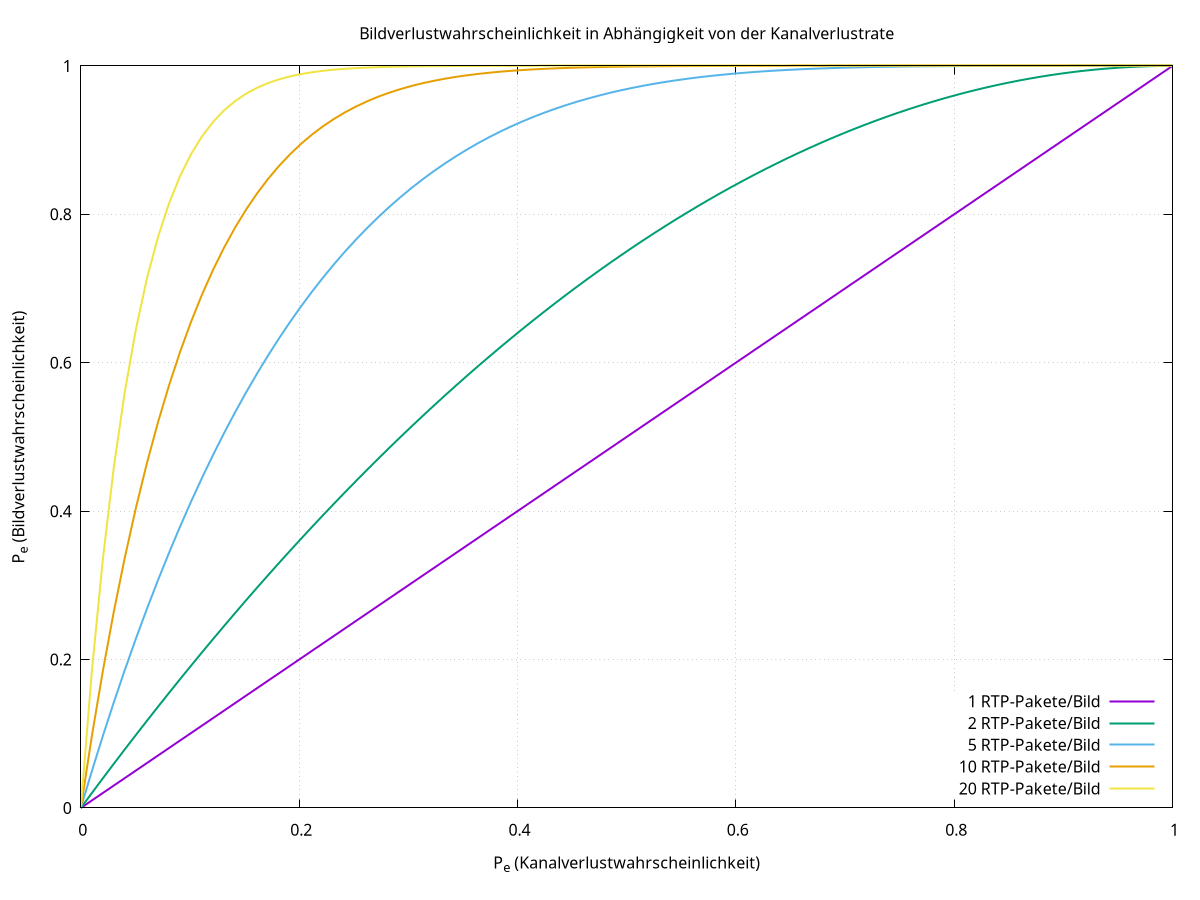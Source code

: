 #!/usr/local/bin/gnuplot --persist

set title "Bildverlustwahrscheinlichkeit in Abhängigkeit von der Kanalverlustrate"
set xlabel "P_e (Kanalverlustwahrscheinlichkeit)"
set ylabel "P_e (Bildverlustwahrscheinlichkeit)"
set grid
set key right bottom

# Funktion für die Berechnung des Bildverlusts
P_v(x, N) = 1 - (1 - x)**N

# Einstellen des Bereichs für die x- und y-Achse
set xrange [0:1]
set yrange [0:1]

# Plotten der Bildverlustwahrscheinlichkeit für unterschiedliche Anzahlen von RTP-Paketen pro Bild
plot P_v(x, 1) lw 2 title "1 RTP-Pakete/Bild", \
     P_v(x, 2) lw 2 title "2 RTP-Pakete/Bild", \
     P_v(x, 5) lw 2 title "5 RTP-Pakete/Bild", \
     P_v(x, 10) lw 2 title "10 RTP-Pakete/Bild", \
     P_v(x, 20) lw 2 title "20 RTP-Pakete/Bild"

pause -1
